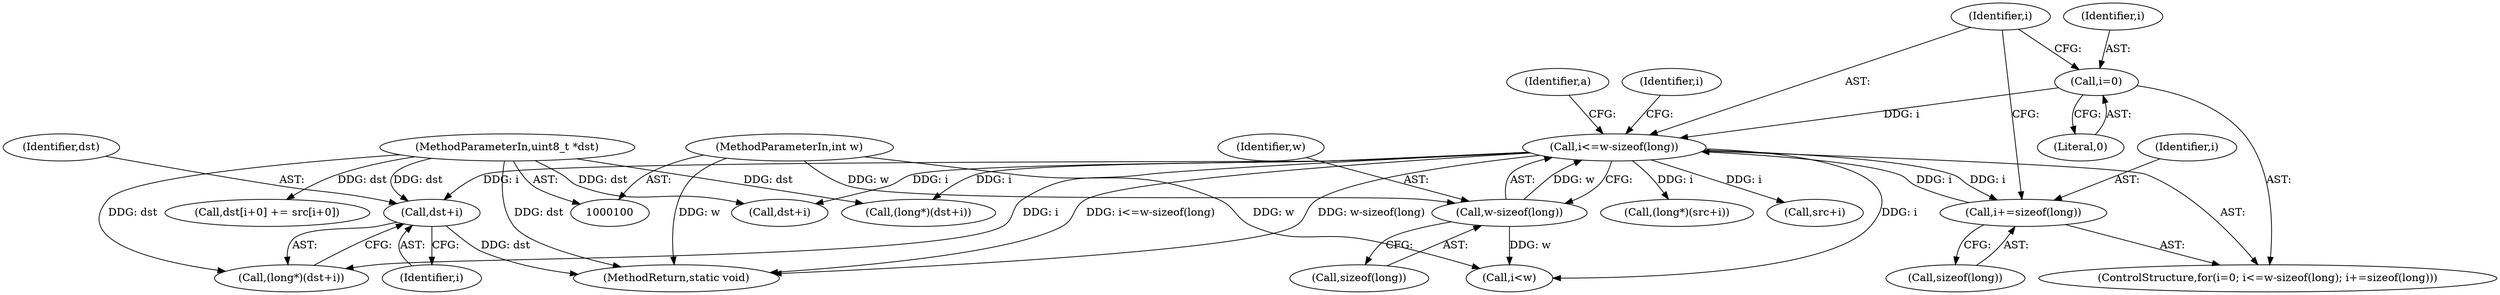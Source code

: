 digraph "0_FFmpeg_454a11a1c9c686c78aa97954306fb63453299760@pointer" {
"1000143" [label="(Call,dst+i)"];
"1000101" [label="(MethodParameterIn,uint8_t *dst)"];
"1000110" [label="(Call,i<=w-sizeof(long))"];
"1000116" [label="(Call,i+=sizeof(long))"];
"1000107" [label="(Call,i=0)"];
"1000112" [label="(Call,w-sizeof(long))"];
"1000103" [label="(MethodParameterIn,int w)"];
"1000118" [label="(Call,sizeof(long))"];
"1000111" [label="(Identifier,i)"];
"1000161" [label="(Identifier,i)"];
"1000113" [label="(Identifier,w)"];
"1000165" [label="(Call,dst[i+0] += src[i+0])"];
"1000114" [label="(Call,sizeof(long))"];
"1000160" [label="(Call,i<w)"];
"1000106" [label="(ControlStructure,for(i=0; i<=w-sizeof(long); i+=sizeof(long)))"];
"1000125" [label="(Call,(long*)(src+i))"];
"1000143" [label="(Call,dst+i)"];
"1000103" [label="(MethodParameterIn,int w)"];
"1000134" [label="(Call,(long*)(dst+i))"];
"1000108" [label="(Identifier,i)"];
"1000144" [label="(Identifier,dst)"];
"1000117" [label="(Identifier,i)"];
"1000141" [label="(Call,(long*)(dst+i))"];
"1000176" [label="(MethodReturn,static void)"];
"1000110" [label="(Call,i<=w-sizeof(long))"];
"1000123" [label="(Identifier,a)"];
"1000136" [label="(Call,dst+i)"];
"1000116" [label="(Call,i+=sizeof(long))"];
"1000107" [label="(Call,i=0)"];
"1000109" [label="(Literal,0)"];
"1000127" [label="(Call,src+i)"];
"1000112" [label="(Call,w-sizeof(long))"];
"1000101" [label="(MethodParameterIn,uint8_t *dst)"];
"1000145" [label="(Identifier,i)"];
"1000143" -> "1000141"  [label="AST: "];
"1000143" -> "1000145"  [label="CFG: "];
"1000144" -> "1000143"  [label="AST: "];
"1000145" -> "1000143"  [label="AST: "];
"1000141" -> "1000143"  [label="CFG: "];
"1000143" -> "1000176"  [label="DDG: dst"];
"1000101" -> "1000143"  [label="DDG: dst"];
"1000110" -> "1000143"  [label="DDG: i"];
"1000101" -> "1000100"  [label="AST: "];
"1000101" -> "1000176"  [label="DDG: dst"];
"1000101" -> "1000134"  [label="DDG: dst"];
"1000101" -> "1000136"  [label="DDG: dst"];
"1000101" -> "1000141"  [label="DDG: dst"];
"1000101" -> "1000165"  [label="DDG: dst"];
"1000110" -> "1000106"  [label="AST: "];
"1000110" -> "1000112"  [label="CFG: "];
"1000111" -> "1000110"  [label="AST: "];
"1000112" -> "1000110"  [label="AST: "];
"1000123" -> "1000110"  [label="CFG: "];
"1000161" -> "1000110"  [label="CFG: "];
"1000110" -> "1000176"  [label="DDG: w-sizeof(long)"];
"1000110" -> "1000176"  [label="DDG: i<=w-sizeof(long)"];
"1000116" -> "1000110"  [label="DDG: i"];
"1000107" -> "1000110"  [label="DDG: i"];
"1000112" -> "1000110"  [label="DDG: w"];
"1000110" -> "1000116"  [label="DDG: i"];
"1000110" -> "1000125"  [label="DDG: i"];
"1000110" -> "1000127"  [label="DDG: i"];
"1000110" -> "1000134"  [label="DDG: i"];
"1000110" -> "1000136"  [label="DDG: i"];
"1000110" -> "1000141"  [label="DDG: i"];
"1000110" -> "1000160"  [label="DDG: i"];
"1000116" -> "1000106"  [label="AST: "];
"1000116" -> "1000118"  [label="CFG: "];
"1000117" -> "1000116"  [label="AST: "];
"1000118" -> "1000116"  [label="AST: "];
"1000111" -> "1000116"  [label="CFG: "];
"1000107" -> "1000106"  [label="AST: "];
"1000107" -> "1000109"  [label="CFG: "];
"1000108" -> "1000107"  [label="AST: "];
"1000109" -> "1000107"  [label="AST: "];
"1000111" -> "1000107"  [label="CFG: "];
"1000112" -> "1000114"  [label="CFG: "];
"1000113" -> "1000112"  [label="AST: "];
"1000114" -> "1000112"  [label="AST: "];
"1000103" -> "1000112"  [label="DDG: w"];
"1000112" -> "1000160"  [label="DDG: w"];
"1000103" -> "1000100"  [label="AST: "];
"1000103" -> "1000176"  [label="DDG: w"];
"1000103" -> "1000160"  [label="DDG: w"];
}
